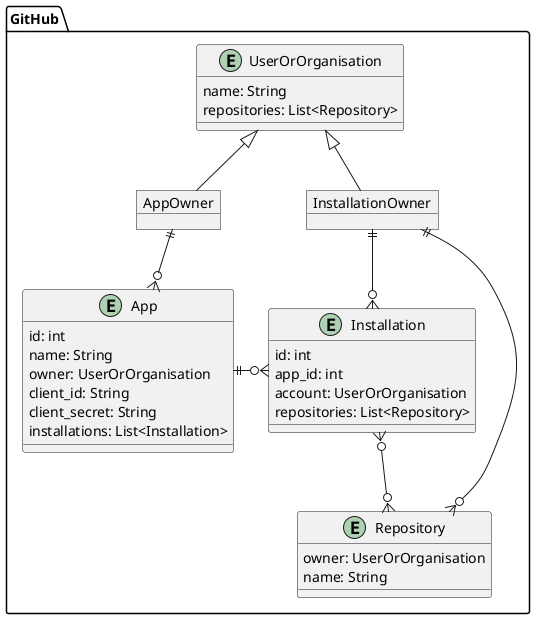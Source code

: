 @startuml github-app-config

package GitHub {
    entity UserOrOrganisation {
        name: String
        repositories: List<Repository>
    }

    object AppOwner {

    }

    object InstallationOwner {

    }

    entity Repository {
        owner: UserOrOrganisation
        name: String
    }

    entity Installation {
        id: int
        app_id: int
        account: UserOrOrganisation
        repositories: List<Repository>
    }

    entity App {
        id: int
        name: String
        owner: UserOrOrganisation
        client_id: String
        client_secret: String
        installations: List<Installation>
    }
}

UserOrOrganisation <|-- AppOwner
UserOrOrganisation <|-- InstallationOwner
InstallationOwner ||--o{ Installation
AppOwner ||--o{ App
InstallationOwner ||--o{ Repository
App ||-o{ Installation
Installation }o--o{ Repository

@enduml